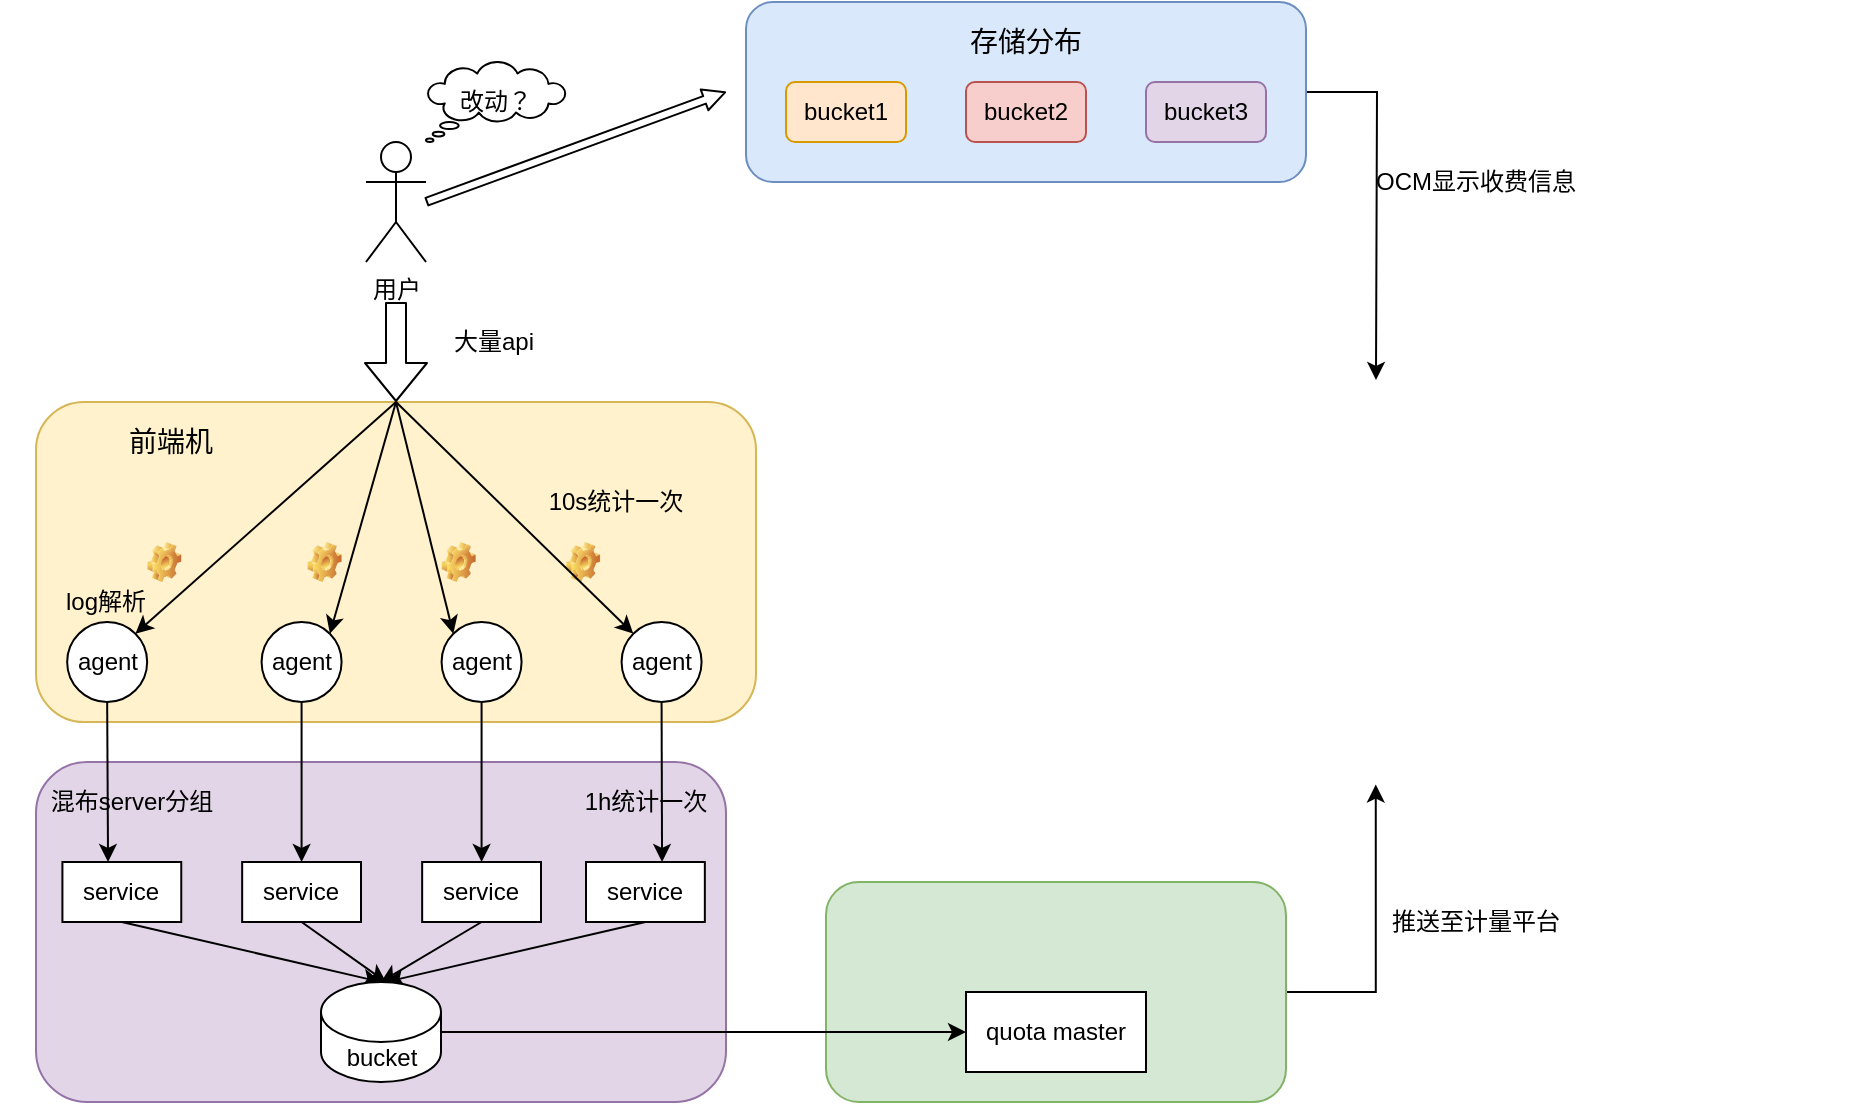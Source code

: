 <mxfile version="14.8.2" type="github">
  <diagram id="2UVms8wrj0YUzLWyjc6k" name="Page-1">
    <mxGraphModel dx="1698" dy="1234" grid="0" gridSize="10" guides="1" tooltips="1" connect="1" arrows="1" fold="1" page="0" pageScale="1" pageWidth="827" pageHeight="1169" background="none" math="0" shadow="0">
      <root>
        <mxCell id="0" />
        <mxCell id="1" parent="0" />
        <mxCell id="AgyXCTDGDbg9LghV4QdB-39" style="edgeStyle=none;rounded=0;orthogonalLoop=1;jettySize=auto;html=1;exitX=0.5;exitY=0;exitDx=0;exitDy=0;entryX=1;entryY=0;entryDx=0;entryDy=0;" edge="1" parent="1" source="AgyXCTDGDbg9LghV4QdB-31" target="AgyXCTDGDbg9LghV4QdB-18">
          <mxGeometry relative="1" as="geometry" />
        </mxCell>
        <mxCell id="AgyXCTDGDbg9LghV4QdB-31" value="" style="rounded=1;whiteSpace=wrap;html=1;fillColor=#fff2cc;strokeColor=#d6b656;" vertex="1" parent="1">
          <mxGeometry x="-25" y="-150" width="360" height="160" as="geometry" />
        </mxCell>
        <mxCell id="AgyXCTDGDbg9LghV4QdB-55" style="edgeStyle=orthogonalEdgeStyle;rounded=0;orthogonalLoop=1;jettySize=auto;html=1;exitX=1;exitY=0.5;exitDx=0;exitDy=0;startArrow=none;startFill=0;endArrow=classic;endFill=1;" edge="1" parent="1" source="AgyXCTDGDbg9LghV4QdB-30">
          <mxGeometry relative="1" as="geometry">
            <mxPoint x="645" y="-161" as="targetPoint" />
          </mxGeometry>
        </mxCell>
        <mxCell id="AgyXCTDGDbg9LghV4QdB-30" value="" style="rounded=1;whiteSpace=wrap;html=1;fillColor=#dae8fc;strokeColor=#6c8ebf;" vertex="1" parent="1">
          <mxGeometry x="330" y="-350" width="280" height="90" as="geometry" />
        </mxCell>
        <mxCell id="AgyXCTDGDbg9LghV4QdB-3" value="用户" style="shape=umlActor;verticalLabelPosition=bottom;verticalAlign=top;html=1;outlineConnect=0;" vertex="1" parent="1">
          <mxGeometry x="140" y="-280" width="30" height="60" as="geometry" />
        </mxCell>
        <mxCell id="AgyXCTDGDbg9LghV4QdB-4" value="bucket1" style="rounded=1;whiteSpace=wrap;html=1;fillColor=#ffe6cc;strokeColor=#d79b00;" vertex="1" parent="1">
          <mxGeometry x="350" y="-310" width="60" height="30" as="geometry" />
        </mxCell>
        <mxCell id="AgyXCTDGDbg9LghV4QdB-6" value="bucket2" style="rounded=1;whiteSpace=wrap;html=1;fillColor=#f8cecc;strokeColor=#b85450;" vertex="1" parent="1">
          <mxGeometry x="440" y="-310" width="60" height="30" as="geometry" />
        </mxCell>
        <mxCell id="AgyXCTDGDbg9LghV4QdB-7" value="bucket3" style="rounded=1;whiteSpace=wrap;html=1;fillColor=#e1d5e7;strokeColor=#9673a6;" vertex="1" parent="1">
          <mxGeometry x="530" y="-310" width="60" height="30" as="geometry" />
        </mxCell>
        <mxCell id="AgyXCTDGDbg9LghV4QdB-9" value="&lt;font style=&quot;font-size: 14px&quot;&gt;存储分布&lt;/font&gt;" style="text;html=1;strokeColor=none;fillColor=none;align=center;verticalAlign=middle;whiteSpace=wrap;rounded=0;" vertex="1" parent="1">
          <mxGeometry x="431" y="-340" width="78" height="20" as="geometry" />
        </mxCell>
        <mxCell id="AgyXCTDGDbg9LghV4QdB-14" value="" style="shape=flexArrow;endArrow=classic;html=1;entryX=0;entryY=0.5;entryDx=0;entryDy=0;width=4;endSize=3.31;endWidth=6;" edge="1" parent="1">
          <mxGeometry width="50" height="50" relative="1" as="geometry">
            <mxPoint x="170" y="-250" as="sourcePoint" />
            <mxPoint x="320" y="-305" as="targetPoint" />
          </mxGeometry>
        </mxCell>
        <mxCell id="AgyXCTDGDbg9LghV4QdB-17" value="改动？" style="whiteSpace=wrap;html=1;shape=mxgraph.basic.cloud_callout" vertex="1" parent="1">
          <mxGeometry x="170" y="-320" width="70" height="40" as="geometry" />
        </mxCell>
        <mxCell id="AgyXCTDGDbg9LghV4QdB-42" style="edgeStyle=none;rounded=0;orthogonalLoop=1;jettySize=auto;html=1;exitX=1;exitY=0;exitDx=0;exitDy=0;startArrow=classic;startFill=1;endArrow=none;endFill=0;entryX=0.5;entryY=0;entryDx=0;entryDy=0;" edge="1" parent="1" source="AgyXCTDGDbg9LghV4QdB-18" target="AgyXCTDGDbg9LghV4QdB-31">
          <mxGeometry relative="1" as="geometry">
            <mxPoint x="150" y="-150" as="targetPoint" />
          </mxGeometry>
        </mxCell>
        <mxCell id="AgyXCTDGDbg9LghV4QdB-18" value="agent" style="ellipse;whiteSpace=wrap;html=1;aspect=fixed;" vertex="1" parent="1">
          <mxGeometry x="-9.42" y="-40" width="40" height="40" as="geometry" />
        </mxCell>
        <mxCell id="AgyXCTDGDbg9LghV4QdB-43" style="edgeStyle=none;rounded=0;orthogonalLoop=1;jettySize=auto;html=1;exitX=1;exitY=0;exitDx=0;exitDy=0;entryX=0.5;entryY=0;entryDx=0;entryDy=0;startArrow=classic;startFill=1;endArrow=none;endFill=0;" edge="1" parent="1" source="AgyXCTDGDbg9LghV4QdB-20" target="AgyXCTDGDbg9LghV4QdB-31">
          <mxGeometry relative="1" as="geometry" />
        </mxCell>
        <mxCell id="AgyXCTDGDbg9LghV4QdB-20" value="agent" style="ellipse;whiteSpace=wrap;html=1;aspect=fixed;" vertex="1" parent="1">
          <mxGeometry x="87.79" y="-40" width="40" height="40" as="geometry" />
        </mxCell>
        <mxCell id="AgyXCTDGDbg9LghV4QdB-44" style="edgeStyle=none;rounded=0;orthogonalLoop=1;jettySize=auto;html=1;exitX=0;exitY=0;exitDx=0;exitDy=0;entryX=0.5;entryY=0;entryDx=0;entryDy=0;startArrow=classic;startFill=1;endArrow=none;endFill=0;" edge="1" parent="1" source="AgyXCTDGDbg9LghV4QdB-22" target="AgyXCTDGDbg9LghV4QdB-31">
          <mxGeometry relative="1" as="geometry" />
        </mxCell>
        <mxCell id="AgyXCTDGDbg9LghV4QdB-22" value="agent" style="ellipse;whiteSpace=wrap;html=1;aspect=fixed;" vertex="1" parent="1">
          <mxGeometry x="177.79" y="-40" width="40" height="40" as="geometry" />
        </mxCell>
        <mxCell id="AgyXCTDGDbg9LghV4QdB-23" value="" style="shape=image;html=1;verticalLabelPosition=bottom;verticalAlign=top;imageAspect=1;aspect=fixed;image=img/clipart/Gear_128x128.png" vertex="1" parent="1">
          <mxGeometry x="240" y="-80" width="17.05" height="20" as="geometry" />
        </mxCell>
        <mxCell id="AgyXCTDGDbg9LghV4QdB-45" style="edgeStyle=none;rounded=0;orthogonalLoop=1;jettySize=auto;html=1;exitX=0;exitY=0;exitDx=0;exitDy=0;entryX=0.5;entryY=0;entryDx=0;entryDy=0;startArrow=classic;startFill=1;endArrow=none;endFill=0;" edge="1" parent="1" source="AgyXCTDGDbg9LghV4QdB-24" target="AgyXCTDGDbg9LghV4QdB-31">
          <mxGeometry relative="1" as="geometry" />
        </mxCell>
        <mxCell id="AgyXCTDGDbg9LghV4QdB-24" value="agent" style="ellipse;whiteSpace=wrap;html=1;aspect=fixed;" vertex="1" parent="1">
          <mxGeometry x="267.79" y="-40" width="40" height="40" as="geometry" />
        </mxCell>
        <mxCell id="AgyXCTDGDbg9LghV4QdB-32" value="" style="shape=flexArrow;endArrow=classic;html=1;" edge="1" parent="1" target="AgyXCTDGDbg9LghV4QdB-31">
          <mxGeometry width="50" height="50" relative="1" as="geometry">
            <mxPoint x="155" y="-200" as="sourcePoint" />
            <mxPoint x="440" y="10" as="targetPoint" />
          </mxGeometry>
        </mxCell>
        <mxCell id="AgyXCTDGDbg9LghV4QdB-33" value="大量api" style="text;html=1;strokeColor=none;fillColor=none;align=center;verticalAlign=middle;whiteSpace=wrap;rounded=0;" vertex="1" parent="1">
          <mxGeometry x="157.79" y="-190" width="92.21" height="20" as="geometry" />
        </mxCell>
        <mxCell id="AgyXCTDGDbg9LghV4QdB-34" value="&lt;font style=&quot;font-size: 14px&quot;&gt;前端机&lt;/font&gt;" style="text;html=1;strokeColor=none;fillColor=none;align=center;verticalAlign=middle;whiteSpace=wrap;rounded=0;" vertex="1" parent="1">
          <mxGeometry x="10" y="-140" width="65" height="20" as="geometry" />
        </mxCell>
        <mxCell id="AgyXCTDGDbg9LghV4QdB-36" value="" style="shape=image;verticalLabelPosition=bottom;labelBackgroundColor=#ffffff;verticalAlign=top;aspect=fixed;imageAspect=0;image=http://static-aliyun-doc.oss-cn-hangzhou.aliyuncs.com/assets/img/zh-CN/6079369951/p113342.png;" vertex="1" parent="1">
          <mxGeometry x="400" y="-161.25" width="489.77" height="202.5" as="geometry" />
        </mxCell>
        <mxCell id="AgyXCTDGDbg9LghV4QdB-38" value="OCM显示收费信息" style="text;html=1;strokeColor=none;fillColor=none;align=center;verticalAlign=middle;whiteSpace=wrap;rounded=0;" vertex="1" parent="1">
          <mxGeometry x="640" y="-270" width="110" height="20" as="geometry" />
        </mxCell>
        <mxCell id="AgyXCTDGDbg9LghV4QdB-40" style="edgeStyle=none;rounded=0;orthogonalLoop=1;jettySize=auto;html=1;exitX=0.5;exitY=0;exitDx=0;exitDy=0;" edge="1" parent="1" source="AgyXCTDGDbg9LghV4QdB-31" target="AgyXCTDGDbg9LghV4QdB-31">
          <mxGeometry relative="1" as="geometry" />
        </mxCell>
        <mxCell id="AgyXCTDGDbg9LghV4QdB-46" value="" style="shape=image;html=1;verticalLabelPosition=bottom;verticalAlign=top;imageAspect=1;aspect=fixed;image=img/clipart/Gear_128x128.png" vertex="1" parent="1">
          <mxGeometry x="30.58" y="-80" width="17.05" height="20" as="geometry" />
        </mxCell>
        <mxCell id="AgyXCTDGDbg9LghV4QdB-47" value="" style="shape=image;html=1;verticalLabelPosition=bottom;verticalAlign=top;imageAspect=1;aspect=fixed;image=img/clipart/Gear_128x128.png" vertex="1" parent="1">
          <mxGeometry x="110.74" y="-80" width="17.05" height="20" as="geometry" />
        </mxCell>
        <mxCell id="AgyXCTDGDbg9LghV4QdB-48" value="" style="shape=image;html=1;verticalLabelPosition=bottom;verticalAlign=top;imageAspect=1;aspect=fixed;image=img/clipart/Gear_128x128.png" vertex="1" parent="1">
          <mxGeometry x="177.79" y="-80" width="17.05" height="20" as="geometry" />
        </mxCell>
        <mxCell id="AgyXCTDGDbg9LghV4QdB-50" value="log解析" style="text;html=1;strokeColor=none;fillColor=none;align=center;verticalAlign=middle;whiteSpace=wrap;rounded=0;" vertex="1" parent="1">
          <mxGeometry x="-25" y="-60" width="70" height="20" as="geometry" />
        </mxCell>
        <mxCell id="AgyXCTDGDbg9LghV4QdB-53" value="10s统计一次" style="text;html=1;strokeColor=none;fillColor=none;align=center;verticalAlign=middle;whiteSpace=wrap;rounded=0;" vertex="1" parent="1">
          <mxGeometry x="230" y="-110" width="70" height="20" as="geometry" />
        </mxCell>
        <mxCell id="AgyXCTDGDbg9LghV4QdB-54" value="" style="rounded=1;whiteSpace=wrap;html=1;fillColor=#e1d5e7;strokeColor=#9673a6;" vertex="1" parent="1">
          <mxGeometry x="-25" y="30" width="345" height="170" as="geometry" />
        </mxCell>
        <mxCell id="AgyXCTDGDbg9LghV4QdB-70" style="edgeStyle=none;rounded=0;orthogonalLoop=1;jettySize=auto;html=1;exitX=0.5;exitY=1;exitDx=0;exitDy=0;entryX=0.5;entryY=0;entryDx=0;entryDy=0;entryPerimeter=0;startArrow=none;startFill=0;endArrow=classic;endFill=1;" edge="1" parent="1" source="AgyXCTDGDbg9LghV4QdB-57" target="AgyXCTDGDbg9LghV4QdB-68">
          <mxGeometry relative="1" as="geometry" />
        </mxCell>
        <mxCell id="AgyXCTDGDbg9LghV4QdB-57" value="service" style="rounded=0;whiteSpace=wrap;html=1;" vertex="1" parent="1">
          <mxGeometry x="-11.79" y="80" width="59.42" height="30" as="geometry" />
        </mxCell>
        <mxCell id="AgyXCTDGDbg9LghV4QdB-73" style="edgeStyle=none;rounded=0;orthogonalLoop=1;jettySize=auto;html=1;exitX=0.5;exitY=1;exitDx=0;exitDy=0;startArrow=none;startFill=0;endArrow=classic;endFill=1;" edge="1" parent="1" source="AgyXCTDGDbg9LghV4QdB-59">
          <mxGeometry relative="1" as="geometry">
            <mxPoint x="150" y="140" as="targetPoint" />
          </mxGeometry>
        </mxCell>
        <mxCell id="AgyXCTDGDbg9LghV4QdB-59" value="service" style="rounded=0;whiteSpace=wrap;html=1;" vertex="1" parent="1">
          <mxGeometry x="78.08" y="80" width="59.42" height="30" as="geometry" />
        </mxCell>
        <mxCell id="AgyXCTDGDbg9LghV4QdB-71" style="edgeStyle=none;rounded=0;orthogonalLoop=1;jettySize=auto;html=1;exitX=0.5;exitY=1;exitDx=0;exitDy=0;entryX=0.5;entryY=0;entryDx=0;entryDy=0;entryPerimeter=0;startArrow=none;startFill=0;endArrow=classic;endFill=1;" edge="1" parent="1" source="AgyXCTDGDbg9LghV4QdB-60" target="AgyXCTDGDbg9LghV4QdB-68">
          <mxGeometry relative="1" as="geometry" />
        </mxCell>
        <mxCell id="AgyXCTDGDbg9LghV4QdB-60" value="service" style="rounded=0;whiteSpace=wrap;html=1;" vertex="1" parent="1">
          <mxGeometry x="168.08" y="80" width="59.42" height="30" as="geometry" />
        </mxCell>
        <mxCell id="AgyXCTDGDbg9LghV4QdB-72" style="edgeStyle=none;rounded=0;orthogonalLoop=1;jettySize=auto;html=1;exitX=0.5;exitY=1;exitDx=0;exitDy=0;startArrow=none;startFill=0;endArrow=classic;endFill=1;" edge="1" parent="1" source="AgyXCTDGDbg9LghV4QdB-61">
          <mxGeometry relative="1" as="geometry">
            <mxPoint x="150" y="140" as="targetPoint" />
          </mxGeometry>
        </mxCell>
        <mxCell id="AgyXCTDGDbg9LghV4QdB-61" value="service" style="rounded=0;whiteSpace=wrap;html=1;" vertex="1" parent="1">
          <mxGeometry x="250" y="80" width="59.42" height="30" as="geometry" />
        </mxCell>
        <mxCell id="AgyXCTDGDbg9LghV4QdB-62" value="混布server分组" style="text;html=1;strokeColor=none;fillColor=none;align=center;verticalAlign=middle;whiteSpace=wrap;rounded=0;" vertex="1" parent="1">
          <mxGeometry x="-42.21" y="40" width="130" height="20" as="geometry" />
        </mxCell>
        <mxCell id="AgyXCTDGDbg9LghV4QdB-64" style="edgeStyle=none;rounded=0;orthogonalLoop=1;jettySize=auto;html=1;exitX=0.5;exitY=1;exitDx=0;exitDy=0;entryX=0.5;entryY=0;entryDx=0;entryDy=0;startArrow=none;startFill=0;endArrow=classic;endFill=1;" edge="1" parent="1" source="AgyXCTDGDbg9LghV4QdB-20" target="AgyXCTDGDbg9LghV4QdB-59">
          <mxGeometry relative="1" as="geometry" />
        </mxCell>
        <mxCell id="AgyXCTDGDbg9LghV4QdB-63" style="rounded=0;orthogonalLoop=1;jettySize=auto;html=1;exitX=0.5;exitY=1;exitDx=0;exitDy=0;entryX=0.384;entryY=0;entryDx=0;entryDy=0;startArrow=none;startFill=0;endArrow=classic;endFill=1;entryPerimeter=0;" edge="1" parent="1" source="AgyXCTDGDbg9LghV4QdB-18" target="AgyXCTDGDbg9LghV4QdB-57">
          <mxGeometry relative="1" as="geometry" />
        </mxCell>
        <mxCell id="AgyXCTDGDbg9LghV4QdB-66" style="edgeStyle=none;rounded=0;orthogonalLoop=1;jettySize=auto;html=1;exitX=0.5;exitY=1;exitDx=0;exitDy=0;entryX=0.64;entryY=0;entryDx=0;entryDy=0;entryPerimeter=0;startArrow=none;startFill=0;endArrow=classic;endFill=1;" edge="1" parent="1" source="AgyXCTDGDbg9LghV4QdB-24" target="AgyXCTDGDbg9LghV4QdB-61">
          <mxGeometry relative="1" as="geometry" />
        </mxCell>
        <mxCell id="AgyXCTDGDbg9LghV4QdB-65" style="edgeStyle=none;rounded=0;orthogonalLoop=1;jettySize=auto;html=1;exitX=0.5;exitY=1;exitDx=0;exitDy=0;entryX=0.5;entryY=0;entryDx=0;entryDy=0;startArrow=none;startFill=0;endArrow=classic;endFill=1;" edge="1" parent="1" source="AgyXCTDGDbg9LghV4QdB-22" target="AgyXCTDGDbg9LghV4QdB-60">
          <mxGeometry relative="1" as="geometry" />
        </mxCell>
        <mxCell id="AgyXCTDGDbg9LghV4QdB-67" value="1h统计一次" style="text;html=1;strokeColor=none;fillColor=none;align=center;verticalAlign=middle;whiteSpace=wrap;rounded=0;" vertex="1" parent="1">
          <mxGeometry x="244.71" y="40" width="70" height="20" as="geometry" />
        </mxCell>
        <mxCell id="AgyXCTDGDbg9LghV4QdB-68" value="bucket" style="shape=cylinder3;whiteSpace=wrap;html=1;boundedLbl=1;backgroundOutline=1;size=15;" vertex="1" parent="1">
          <mxGeometry x="117.5" y="140" width="60" height="50" as="geometry" />
        </mxCell>
        <mxCell id="AgyXCTDGDbg9LghV4QdB-82" style="edgeStyle=orthogonalEdgeStyle;rounded=0;orthogonalLoop=1;jettySize=auto;html=1;exitX=1;exitY=0.5;exitDx=0;exitDy=0;entryX=0.5;entryY=1;entryDx=0;entryDy=0;startArrow=none;startFill=0;endArrow=classic;endFill=1;" edge="1" parent="1" source="AgyXCTDGDbg9LghV4QdB-74" target="AgyXCTDGDbg9LghV4QdB-36">
          <mxGeometry relative="1" as="geometry" />
        </mxCell>
        <mxCell id="AgyXCTDGDbg9LghV4QdB-74" value="" style="rounded=1;whiteSpace=wrap;html=1;fillColor=#d5e8d4;strokeColor=#82b366;" vertex="1" parent="1">
          <mxGeometry x="370" y="90" width="230" height="110" as="geometry" />
        </mxCell>
        <mxCell id="AgyXCTDGDbg9LghV4QdB-77" value="quota master" style="rounded=0;whiteSpace=wrap;html=1;" vertex="1" parent="1">
          <mxGeometry x="440" y="145" width="90" height="40" as="geometry" />
        </mxCell>
        <mxCell id="AgyXCTDGDbg9LghV4QdB-78" style="edgeStyle=none;rounded=0;orthogonalLoop=1;jettySize=auto;html=1;exitX=1;exitY=0.5;exitDx=0;exitDy=0;exitPerimeter=0;entryX=0;entryY=0.5;entryDx=0;entryDy=0;startArrow=none;startFill=0;endArrow=classic;endFill=1;" edge="1" parent="1" source="AgyXCTDGDbg9LghV4QdB-68" target="AgyXCTDGDbg9LghV4QdB-77">
          <mxGeometry relative="1" as="geometry" />
        </mxCell>
        <mxCell id="AgyXCTDGDbg9LghV4QdB-80" value="推送至计量平台" style="text;html=1;strokeColor=none;fillColor=none;align=center;verticalAlign=middle;whiteSpace=wrap;rounded=0;" vertex="1" parent="1">
          <mxGeometry x="650" y="100" width="90" height="20" as="geometry" />
        </mxCell>
      </root>
    </mxGraphModel>
  </diagram>
</mxfile>
